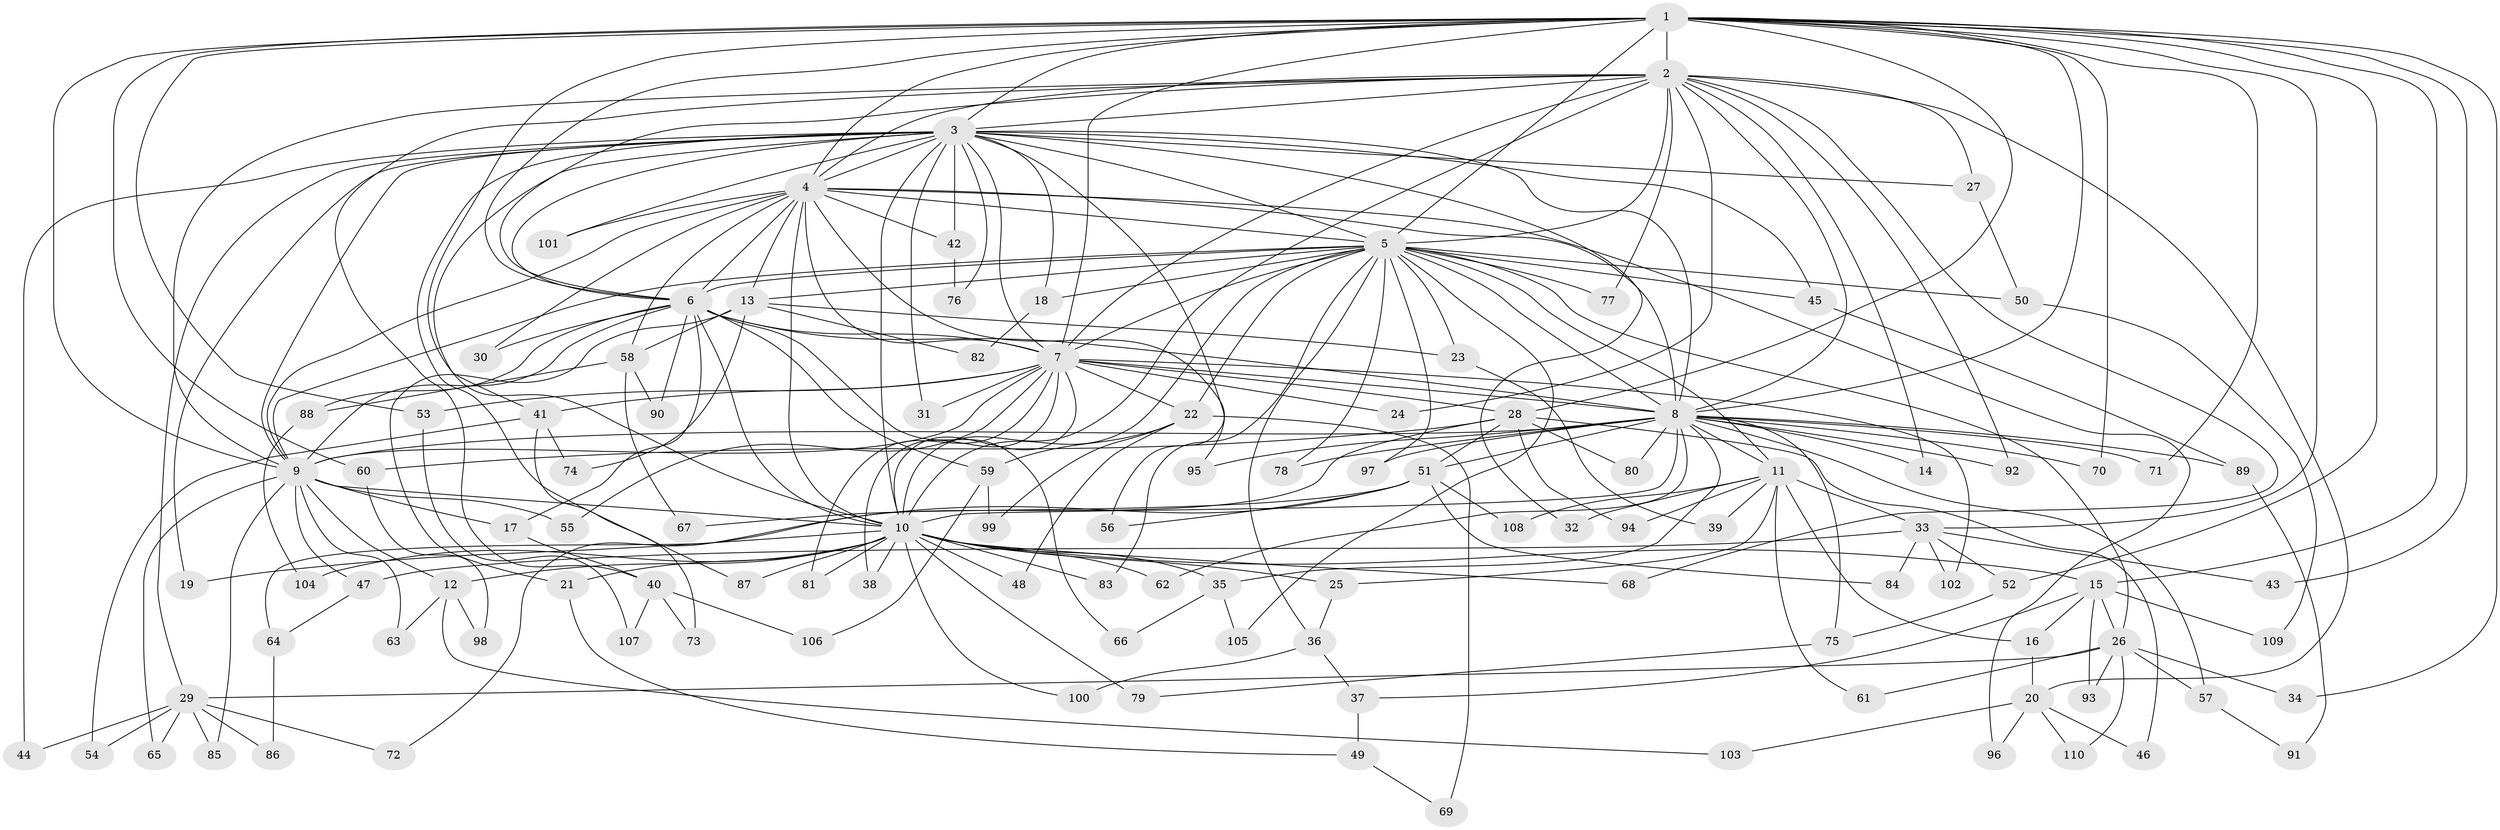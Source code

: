 // coarse degree distribution, {3: 0.18181818181818182, 12: 0.045454545454545456, 2: 0.20454545454545456, 13: 0.045454545454545456, 5: 0.13636363636363635, 15: 0.022727272727272728, 7: 0.09090909090909091, 19: 0.022727272727272728, 4: 0.06818181818181818, 8: 0.045454545454545456, 18: 0.045454545454545456, 10: 0.022727272727272728, 6: 0.045454545454545456, 16: 0.022727272727272728}
// Generated by graph-tools (version 1.1) at 2025/36/03/04/25 23:36:24]
// undirected, 110 vertices, 245 edges
graph export_dot {
  node [color=gray90,style=filled];
  1;
  2;
  3;
  4;
  5;
  6;
  7;
  8;
  9;
  10;
  11;
  12;
  13;
  14;
  15;
  16;
  17;
  18;
  19;
  20;
  21;
  22;
  23;
  24;
  25;
  26;
  27;
  28;
  29;
  30;
  31;
  32;
  33;
  34;
  35;
  36;
  37;
  38;
  39;
  40;
  41;
  42;
  43;
  44;
  45;
  46;
  47;
  48;
  49;
  50;
  51;
  52;
  53;
  54;
  55;
  56;
  57;
  58;
  59;
  60;
  61;
  62;
  63;
  64;
  65;
  66;
  67;
  68;
  69;
  70;
  71;
  72;
  73;
  74;
  75;
  76;
  77;
  78;
  79;
  80;
  81;
  82;
  83;
  84;
  85;
  86;
  87;
  88;
  89;
  90;
  91;
  92;
  93;
  94;
  95;
  96;
  97;
  98;
  99;
  100;
  101;
  102;
  103;
  104;
  105;
  106;
  107;
  108;
  109;
  110;
  1 -- 2;
  1 -- 3;
  1 -- 4;
  1 -- 5;
  1 -- 6;
  1 -- 7;
  1 -- 8;
  1 -- 9;
  1 -- 10;
  1 -- 15;
  1 -- 28;
  1 -- 33;
  1 -- 34;
  1 -- 43;
  1 -- 52;
  1 -- 53;
  1 -- 60;
  1 -- 70;
  1 -- 71;
  2 -- 3;
  2 -- 4;
  2 -- 5;
  2 -- 6;
  2 -- 7;
  2 -- 8;
  2 -- 9;
  2 -- 10;
  2 -- 14;
  2 -- 20;
  2 -- 24;
  2 -- 27;
  2 -- 40;
  2 -- 68;
  2 -- 77;
  2 -- 92;
  3 -- 4;
  3 -- 5;
  3 -- 6;
  3 -- 7;
  3 -- 8;
  3 -- 9;
  3 -- 10;
  3 -- 18;
  3 -- 19;
  3 -- 27;
  3 -- 29;
  3 -- 31;
  3 -- 32;
  3 -- 41;
  3 -- 42;
  3 -- 44;
  3 -- 45;
  3 -- 56;
  3 -- 76;
  3 -- 87;
  3 -- 101;
  4 -- 5;
  4 -- 6;
  4 -- 7;
  4 -- 8;
  4 -- 9;
  4 -- 10;
  4 -- 13;
  4 -- 30;
  4 -- 42;
  4 -- 58;
  4 -- 95;
  4 -- 96;
  4 -- 101;
  5 -- 6;
  5 -- 7;
  5 -- 8;
  5 -- 9;
  5 -- 10;
  5 -- 11;
  5 -- 13;
  5 -- 18;
  5 -- 22;
  5 -- 23;
  5 -- 26;
  5 -- 36;
  5 -- 45;
  5 -- 50;
  5 -- 77;
  5 -- 78;
  5 -- 83;
  5 -- 97;
  5 -- 105;
  6 -- 7;
  6 -- 8;
  6 -- 9;
  6 -- 10;
  6 -- 17;
  6 -- 30;
  6 -- 59;
  6 -- 66;
  6 -- 88;
  6 -- 90;
  7 -- 8;
  7 -- 9;
  7 -- 10;
  7 -- 22;
  7 -- 24;
  7 -- 28;
  7 -- 31;
  7 -- 38;
  7 -- 41;
  7 -- 53;
  7 -- 55;
  7 -- 81;
  7 -- 102;
  8 -- 9;
  8 -- 10;
  8 -- 11;
  8 -- 14;
  8 -- 35;
  8 -- 51;
  8 -- 57;
  8 -- 62;
  8 -- 70;
  8 -- 71;
  8 -- 75;
  8 -- 78;
  8 -- 80;
  8 -- 89;
  8 -- 92;
  8 -- 95;
  8 -- 97;
  9 -- 10;
  9 -- 12;
  9 -- 17;
  9 -- 47;
  9 -- 55;
  9 -- 63;
  9 -- 65;
  9 -- 85;
  10 -- 12;
  10 -- 15;
  10 -- 19;
  10 -- 21;
  10 -- 25;
  10 -- 35;
  10 -- 38;
  10 -- 48;
  10 -- 62;
  10 -- 68;
  10 -- 79;
  10 -- 81;
  10 -- 83;
  10 -- 87;
  10 -- 100;
  10 -- 104;
  11 -- 16;
  11 -- 25;
  11 -- 32;
  11 -- 33;
  11 -- 39;
  11 -- 61;
  11 -- 94;
  11 -- 108;
  12 -- 63;
  12 -- 98;
  12 -- 103;
  13 -- 21;
  13 -- 23;
  13 -- 58;
  13 -- 74;
  13 -- 82;
  15 -- 16;
  15 -- 26;
  15 -- 37;
  15 -- 93;
  15 -- 109;
  16 -- 20;
  17 -- 40;
  18 -- 82;
  20 -- 46;
  20 -- 96;
  20 -- 103;
  20 -- 110;
  21 -- 49;
  22 -- 48;
  22 -- 59;
  22 -- 69;
  22 -- 99;
  23 -- 39;
  25 -- 36;
  26 -- 29;
  26 -- 34;
  26 -- 57;
  26 -- 61;
  26 -- 93;
  26 -- 110;
  27 -- 50;
  28 -- 46;
  28 -- 51;
  28 -- 60;
  28 -- 72;
  28 -- 80;
  28 -- 94;
  29 -- 44;
  29 -- 54;
  29 -- 65;
  29 -- 72;
  29 -- 85;
  29 -- 86;
  33 -- 43;
  33 -- 47;
  33 -- 52;
  33 -- 84;
  33 -- 102;
  35 -- 66;
  35 -- 105;
  36 -- 37;
  36 -- 100;
  37 -- 49;
  40 -- 73;
  40 -- 106;
  40 -- 107;
  41 -- 54;
  41 -- 73;
  41 -- 74;
  42 -- 76;
  45 -- 89;
  47 -- 64;
  49 -- 69;
  50 -- 109;
  51 -- 56;
  51 -- 64;
  51 -- 67;
  51 -- 84;
  51 -- 108;
  52 -- 75;
  53 -- 107;
  57 -- 91;
  58 -- 67;
  58 -- 88;
  58 -- 90;
  59 -- 99;
  59 -- 106;
  60 -- 98;
  64 -- 86;
  75 -- 79;
  88 -- 104;
  89 -- 91;
}
